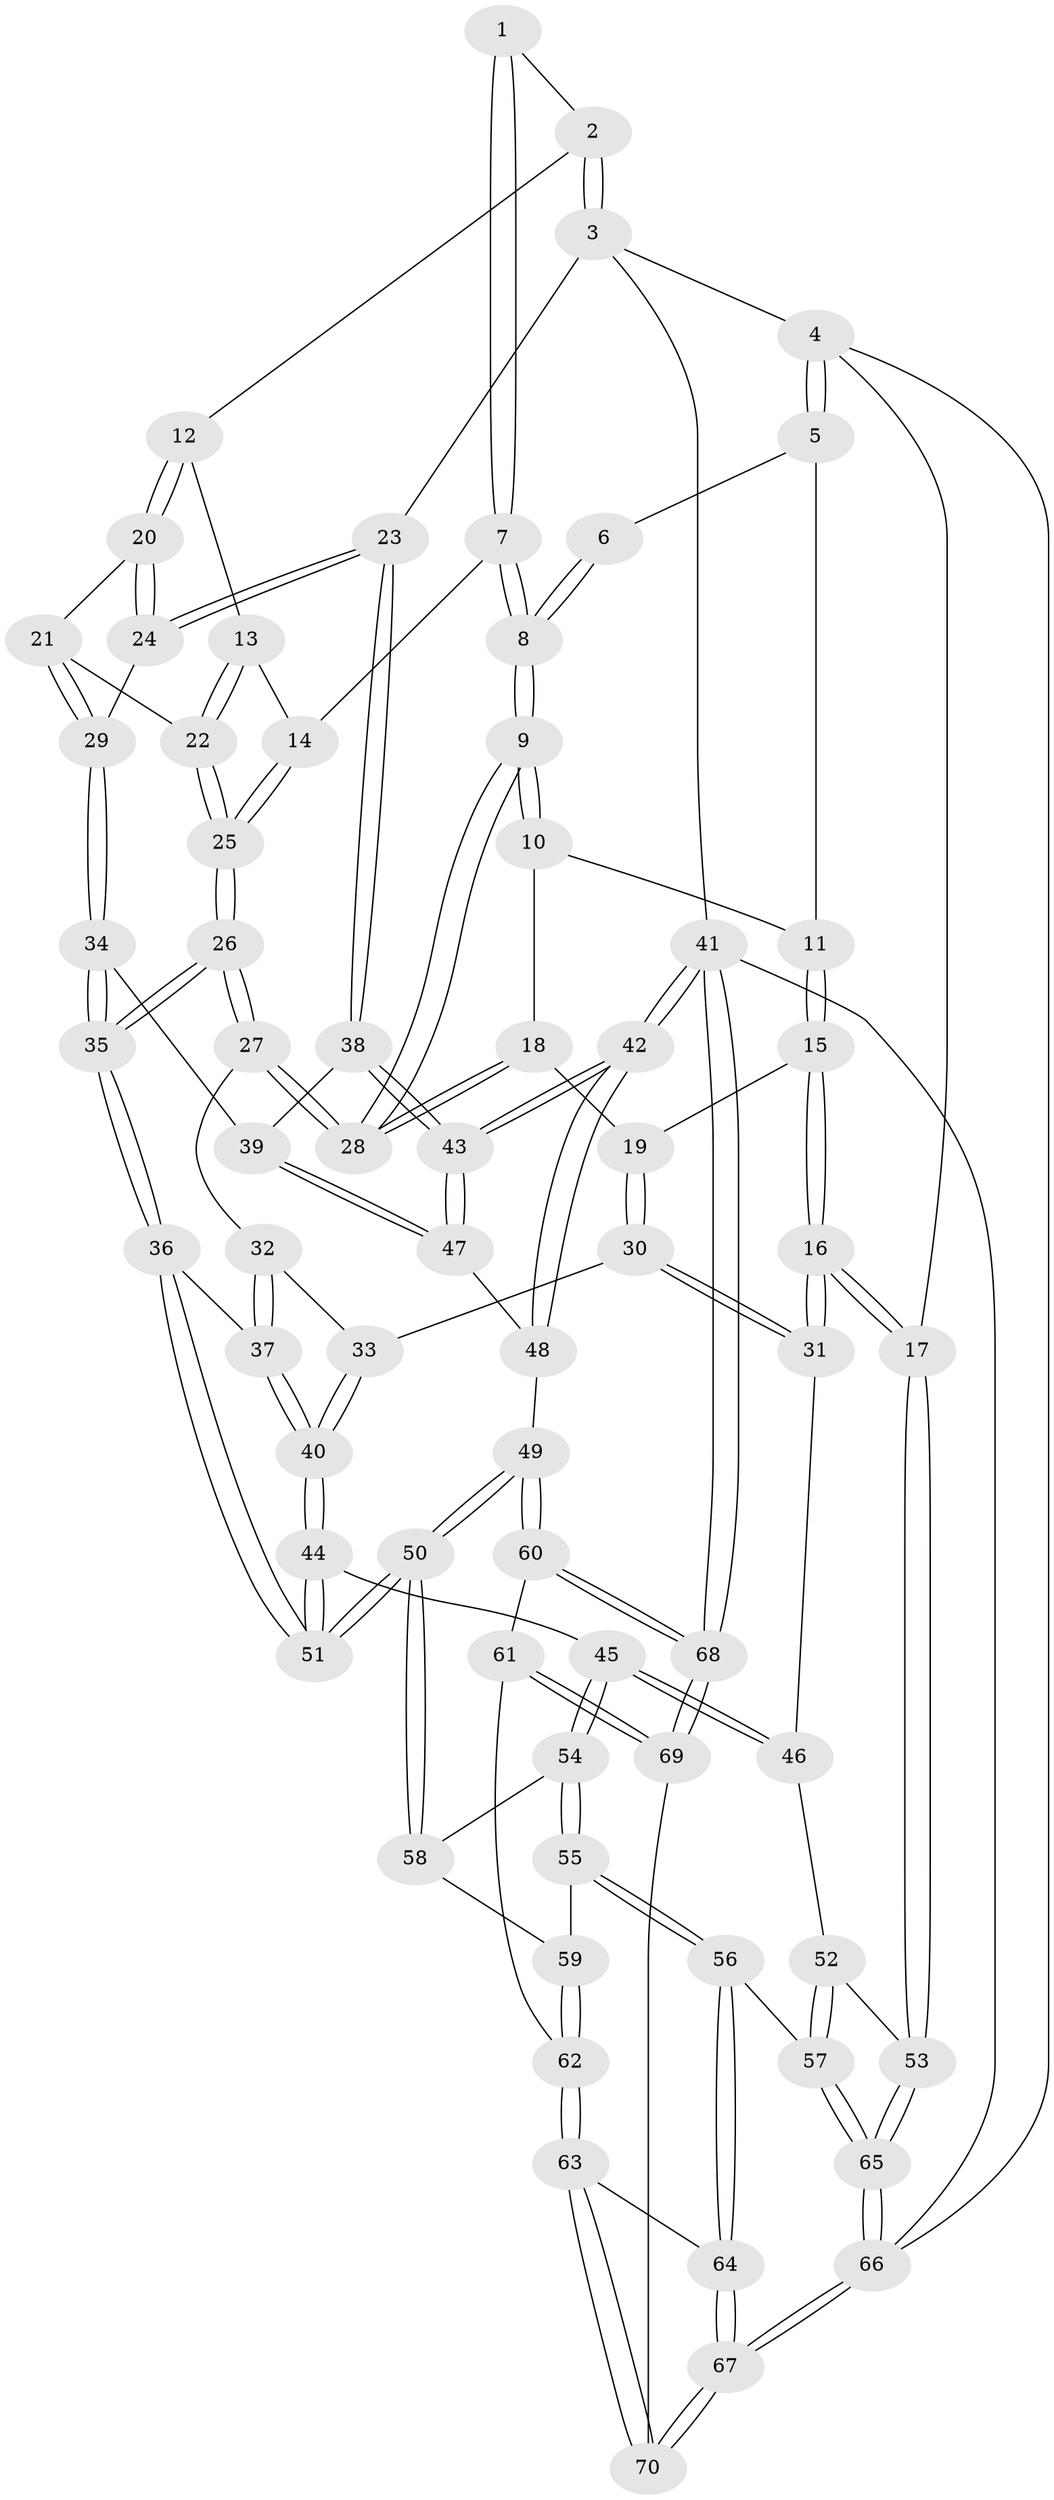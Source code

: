 // Generated by graph-tools (version 1.1) at 2025/59/03/09/25 04:59:53]
// undirected, 70 vertices, 172 edges
graph export_dot {
graph [start="1"]
  node [color=gray90,style=filled];
  1 [pos="+0.6550353540070166+0"];
  2 [pos="+0.8067762125713358+0"];
  3 [pos="+1+0"];
  4 [pos="+0+0"];
  5 [pos="+0.17649756756210785+0"];
  6 [pos="+0.47660582305701865+0"];
  7 [pos="+0.5542763937126417+0.1501050145204642"];
  8 [pos="+0.45579892532934163+0.1406573592727157"];
  9 [pos="+0.3780580925704559+0.2182266447016536"];
  10 [pos="+0.19910252706224885+0"];
  11 [pos="+0.1938706639456677+0"];
  12 [pos="+0.7257556820214863+0.07461627358921327"];
  13 [pos="+0.722419854243969+0.07828345534468062"];
  14 [pos="+0.5737802844026311+0.16641296556536697"];
  15 [pos="+0.1130659545463472+0.1640272648205724"];
  16 [pos="+0+0.39412349926695067"];
  17 [pos="+0+0.3955486478357033"];
  18 [pos="+0.23306455111115276+0.24430461241536072"];
  19 [pos="+0.21515627453497843+0.24954836537241223"];
  20 [pos="+0.7610621270958602+0.1891705290115252"];
  21 [pos="+0.7490282308411101+0.23259990380723156"];
  22 [pos="+0.6222822154440876+0.2852871042619155"];
  23 [pos="+1+0"];
  24 [pos="+0.9187659148112001+0.2018086065422448"];
  25 [pos="+0.6192264708198191+0.28777414163385123"];
  26 [pos="+0.5827221848111849+0.3887204455149481"];
  27 [pos="+0.38632226848763734+0.2621678720804075"];
  28 [pos="+0.3770390597971775+0.2327230029296219"];
  29 [pos="+0.8476281984436325+0.32484938241726774"];
  30 [pos="+0.15607477983528834+0.38470239415202784"];
  31 [pos="+0.028073601360372607+0.40946469659776713"];
  32 [pos="+0.3332895030667604+0.3342744648227684"];
  33 [pos="+0.21230441133921849+0.39572724367481366"];
  34 [pos="+0.8413441249114515+0.39324989850846476"];
  35 [pos="+0.5857057477777777+0.39767396997073096"];
  36 [pos="+0.5717151173556009+0.4510675696110446"];
  37 [pos="+0.37460261732233785+0.5055422131801292"];
  38 [pos="+1+0.4378971625132917"];
  39 [pos="+0.874924289952936+0.4302087953277938"];
  40 [pos="+0.3200370630881739+0.5523158121473326"];
  41 [pos="+1+1"];
  42 [pos="+1+1"];
  43 [pos="+1+0.767258185060046"];
  44 [pos="+0.3056911692627922+0.5946469387548551"];
  45 [pos="+0.29267522212057423+0.6111597486360483"];
  46 [pos="+0.23567008262807018+0.6033599613871435"];
  47 [pos="+0.8314890620760463+0.5885516905233352"];
  48 [pos="+0.6781569125567827+0.6913093119477947"];
  49 [pos="+0.6478715362670033+0.6902878445923128"];
  50 [pos="+0.6303588582212303+0.672323494978679"];
  51 [pos="+0.6299799077445176+0.6715970966977026"];
  52 [pos="+0.12942343723090063+0.6488635665507452"];
  53 [pos="+0+0.5768979406403442"];
  54 [pos="+0.2935598330611407+0.6194344565688917"];
  55 [pos="+0.2726090916801152+0.7589833486882267"];
  56 [pos="+0.2589681002273766+0.7727558836529509"];
  57 [pos="+0.1560886438897847+0.7909167993876189"];
  58 [pos="+0.44080666404771157+0.7264052588425179"];
  59 [pos="+0.3836973573465236+0.7972066441735598"];
  60 [pos="+0.62215651875308+0.7605307221759786"];
  61 [pos="+0.47540964230845045+0.8546511574417142"];
  62 [pos="+0.42207106850548637+0.8646055991108305"];
  63 [pos="+0.3870904127996238+0.9313254573958866"];
  64 [pos="+0.2781886115670939+0.8884311079908089"];
  65 [pos="+0+1"];
  66 [pos="+0+1"];
  67 [pos="+0+1"];
  68 [pos="+0.6511825477122181+1"];
  69 [pos="+0.6205346222600961+1"];
  70 [pos="+0.41889711167036414+1"];
  1 -- 2;
  1 -- 7;
  1 -- 7;
  2 -- 3;
  2 -- 3;
  2 -- 12;
  3 -- 4;
  3 -- 23;
  3 -- 41;
  4 -- 5;
  4 -- 5;
  4 -- 17;
  4 -- 66;
  5 -- 6;
  5 -- 11;
  6 -- 8;
  6 -- 8;
  7 -- 8;
  7 -- 8;
  7 -- 14;
  8 -- 9;
  8 -- 9;
  9 -- 10;
  9 -- 10;
  9 -- 28;
  9 -- 28;
  10 -- 11;
  10 -- 18;
  11 -- 15;
  11 -- 15;
  12 -- 13;
  12 -- 20;
  12 -- 20;
  13 -- 14;
  13 -- 22;
  13 -- 22;
  14 -- 25;
  14 -- 25;
  15 -- 16;
  15 -- 16;
  15 -- 19;
  16 -- 17;
  16 -- 17;
  16 -- 31;
  16 -- 31;
  17 -- 53;
  17 -- 53;
  18 -- 19;
  18 -- 28;
  18 -- 28;
  19 -- 30;
  19 -- 30;
  20 -- 21;
  20 -- 24;
  20 -- 24;
  21 -- 22;
  21 -- 29;
  21 -- 29;
  22 -- 25;
  22 -- 25;
  23 -- 24;
  23 -- 24;
  23 -- 38;
  23 -- 38;
  24 -- 29;
  25 -- 26;
  25 -- 26;
  26 -- 27;
  26 -- 27;
  26 -- 35;
  26 -- 35;
  27 -- 28;
  27 -- 28;
  27 -- 32;
  29 -- 34;
  29 -- 34;
  30 -- 31;
  30 -- 31;
  30 -- 33;
  31 -- 46;
  32 -- 33;
  32 -- 37;
  32 -- 37;
  33 -- 40;
  33 -- 40;
  34 -- 35;
  34 -- 35;
  34 -- 39;
  35 -- 36;
  35 -- 36;
  36 -- 37;
  36 -- 51;
  36 -- 51;
  37 -- 40;
  37 -- 40;
  38 -- 39;
  38 -- 43;
  38 -- 43;
  39 -- 47;
  39 -- 47;
  40 -- 44;
  40 -- 44;
  41 -- 42;
  41 -- 42;
  41 -- 68;
  41 -- 68;
  41 -- 66;
  42 -- 43;
  42 -- 43;
  42 -- 48;
  42 -- 48;
  43 -- 47;
  43 -- 47;
  44 -- 45;
  44 -- 51;
  44 -- 51;
  45 -- 46;
  45 -- 46;
  45 -- 54;
  45 -- 54;
  46 -- 52;
  47 -- 48;
  48 -- 49;
  49 -- 50;
  49 -- 50;
  49 -- 60;
  49 -- 60;
  50 -- 51;
  50 -- 51;
  50 -- 58;
  50 -- 58;
  52 -- 53;
  52 -- 57;
  52 -- 57;
  53 -- 65;
  53 -- 65;
  54 -- 55;
  54 -- 55;
  54 -- 58;
  55 -- 56;
  55 -- 56;
  55 -- 59;
  56 -- 57;
  56 -- 64;
  56 -- 64;
  57 -- 65;
  57 -- 65;
  58 -- 59;
  59 -- 62;
  59 -- 62;
  60 -- 61;
  60 -- 68;
  60 -- 68;
  61 -- 62;
  61 -- 69;
  61 -- 69;
  62 -- 63;
  62 -- 63;
  63 -- 64;
  63 -- 70;
  63 -- 70;
  64 -- 67;
  64 -- 67;
  65 -- 66;
  65 -- 66;
  66 -- 67;
  66 -- 67;
  67 -- 70;
  67 -- 70;
  68 -- 69;
  68 -- 69;
  69 -- 70;
}
